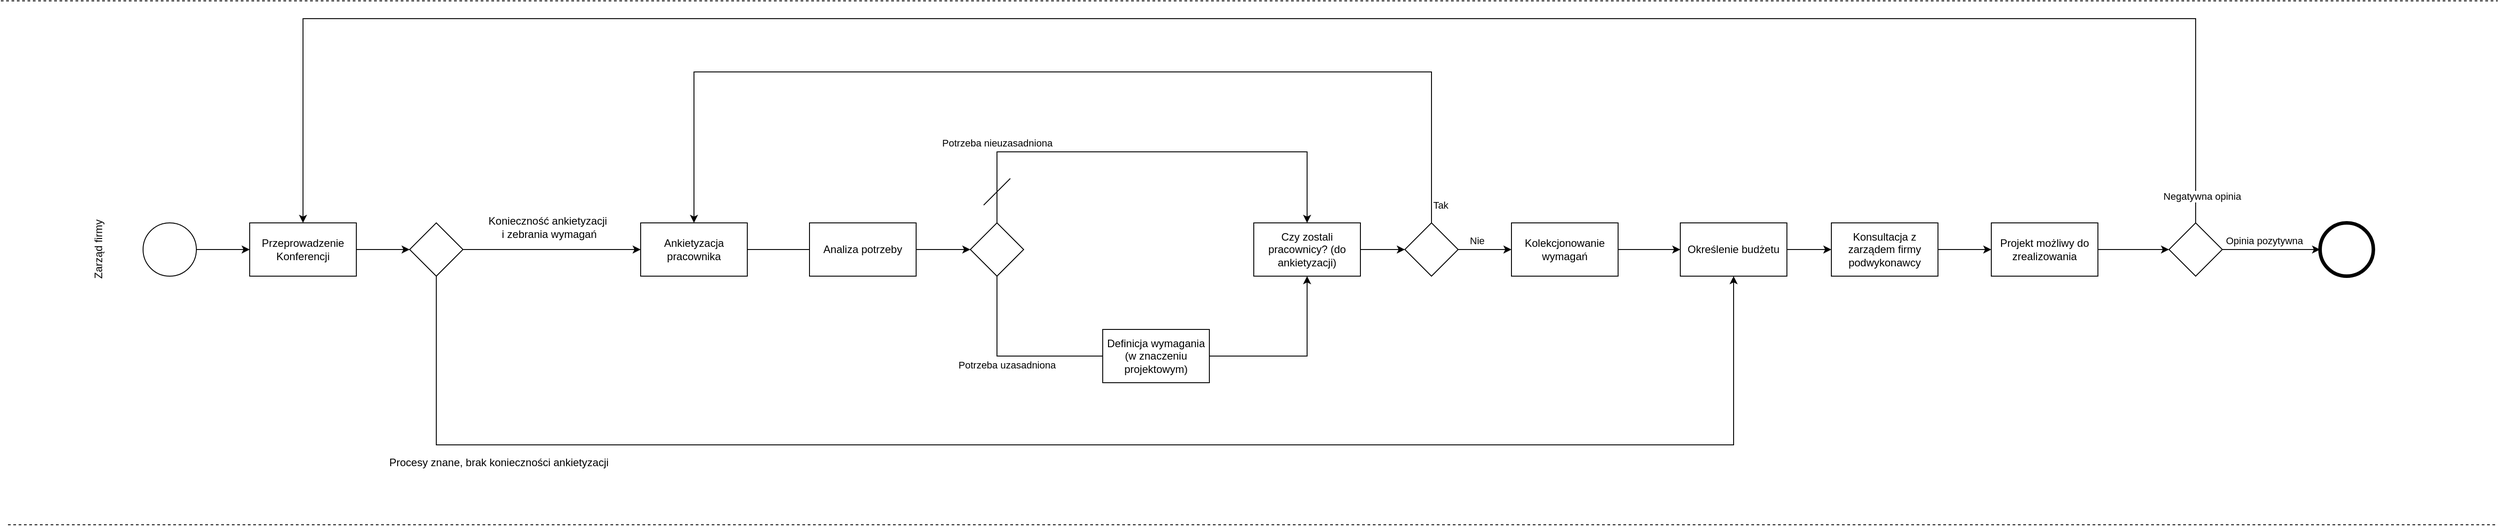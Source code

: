 <mxfile>
    <diagram id="F-tb36YVT-pgPO1c2nSs" name="Page-1">
        <mxGraphModel dx="1590" dy="5669" grid="1" gridSize="10" guides="1" tooltips="1" connect="1" arrows="1" fold="1" page="1" pageScale="1" pageWidth="3300" pageHeight="4681" math="0" shadow="0">
            <root>
                <mxCell id="0"/>
                <mxCell id="1" parent="0"/>
                <mxCell id="18" style="edgeStyle=none;html=1;" parent="1" source="4" edge="1">
                    <mxGeometry relative="1" as="geometry">
                        <mxPoint x="960" y="230" as="targetPoint"/>
                    </mxGeometry>
                </mxCell>
                <mxCell id="4" value="Ankietyzacja pracownika" style="whiteSpace=wrap;html=1;" parent="1" vertex="1">
                    <mxGeometry x="730" y="200" width="120" height="60" as="geometry"/>
                </mxCell>
                <mxCell id="5" value="Zarząd firmy" style="text;html=1;align=center;verticalAlign=middle;resizable=0;points=[];autosize=1;strokeColor=none;fillColor=none;rotation=-90;" parent="1" vertex="1">
                    <mxGeometry x="80" y="220" width="80" height="20" as="geometry"/>
                </mxCell>
                <mxCell id="10" value="" style="endArrow=none;dashed=1;html=1;" parent="1" edge="1">
                    <mxGeometry width="50" height="50" relative="1" as="geometry">
                        <mxPoint x="18" y="540" as="sourcePoint"/>
                        <mxPoint x="2820" y="540" as="targetPoint"/>
                    </mxGeometry>
                </mxCell>
                <mxCell id="11" value="" style="endArrow=none;dashed=1;html=1;" parent="1" edge="1">
                    <mxGeometry width="50" height="50" relative="1" as="geometry">
                        <mxPoint x="10" y="-50" as="sourcePoint"/>
                        <mxPoint x="2820" y="-50" as="targetPoint"/>
                    </mxGeometry>
                </mxCell>
                <mxCell id="21" style="edgeStyle=none;html=1;entryX=0;entryY=0.5;entryDx=0;entryDy=0;" parent="1" source="19" target="20" edge="1">
                    <mxGeometry relative="1" as="geometry"/>
                </mxCell>
                <mxCell id="19" value="Analiza potrzeby" style="rounded=0;whiteSpace=wrap;html=1;" parent="1" vertex="1">
                    <mxGeometry x="920" y="200" width="120" height="60" as="geometry"/>
                </mxCell>
                <mxCell id="20" value="" style="rhombus;whiteSpace=wrap;html=1;" parent="1" vertex="1">
                    <mxGeometry x="1101" y="200" width="60" height="60" as="geometry"/>
                </mxCell>
                <mxCell id="31" style="edgeStyle=none;rounded=0;html=1;entryX=0.5;entryY=1;entryDx=0;entryDy=0;" parent="1" source="24" target="29" edge="1">
                    <mxGeometry relative="1" as="geometry">
                        <Array as="points">
                            <mxPoint x="1480" y="350"/>
                        </Array>
                    </mxGeometry>
                </mxCell>
                <mxCell id="24" value="Definicja wymagania (w znaczeniu projektowym)" style="rounded=0;whiteSpace=wrap;html=1;" parent="1" vertex="1">
                    <mxGeometry x="1250" y="320" width="120" height="60" as="geometry"/>
                </mxCell>
                <mxCell id="25" value="" style="endArrow=none;html=1;rounded=0;entryX=0.5;entryY=1;entryDx=0;entryDy=0;exitX=0;exitY=0.5;exitDx=0;exitDy=0;" parent="1" source="24" target="20" edge="1">
                    <mxGeometry width="50" height="50" relative="1" as="geometry">
                        <mxPoint x="1070" y="330" as="sourcePoint"/>
                        <mxPoint x="1120" y="280" as="targetPoint"/>
                        <Array as="points">
                            <mxPoint x="1131" y="350"/>
                        </Array>
                    </mxGeometry>
                </mxCell>
                <mxCell id="34" value="Potrzeba uzasadniona" style="edgeLabel;html=1;align=center;verticalAlign=middle;resizable=0;points=[];" parent="25" vertex="1" connectable="0">
                    <mxGeometry x="-0.14" y="2" relative="1" as="geometry">
                        <mxPoint x="-18" y="8" as="offset"/>
                    </mxGeometry>
                </mxCell>
                <mxCell id="28" value="" style="group" parent="1" vertex="1" connectable="0">
                    <mxGeometry x="1116" y="120" width="30" height="60" as="geometry"/>
                </mxCell>
                <mxCell id="27" value="" style="endArrow=none;html=1;rounded=0;" parent="28" edge="1">
                    <mxGeometry width="50" height="50" relative="1" as="geometry">
                        <mxPoint y="60" as="sourcePoint"/>
                        <mxPoint x="30" y="30" as="targetPoint"/>
                    </mxGeometry>
                </mxCell>
                <mxCell id="32" style="edgeStyle=none;rounded=0;html=1;entryX=0.5;entryY=0;entryDx=0;entryDy=0;exitX=0.5;exitY=0;exitDx=0;exitDy=0;" parent="1" source="42" target="4" edge="1">
                    <mxGeometry relative="1" as="geometry">
                        <Array as="points">
                            <mxPoint x="1620" y="30"/>
                            <mxPoint x="1570" y="30"/>
                            <mxPoint x="790" y="30"/>
                            <mxPoint x="790" y="180"/>
                        </Array>
                        <mxPoint x="780" y="200" as="targetPoint"/>
                    </mxGeometry>
                </mxCell>
                <mxCell id="47" value="Tak" style="edgeLabel;html=1;align=center;verticalAlign=middle;resizable=0;points=[];" parent="32" vertex="1" connectable="0">
                    <mxGeometry x="-0.549" y="2" relative="1" as="geometry">
                        <mxPoint x="104" y="148" as="offset"/>
                    </mxGeometry>
                </mxCell>
                <mxCell id="44" style="edgeStyle=none;rounded=0;html=1;entryX=0;entryY=0.5;entryDx=0;entryDy=0;" parent="1" source="29" target="42" edge="1">
                    <mxGeometry relative="1" as="geometry"/>
                </mxCell>
                <mxCell id="29" value="Czy zostali pracownicy? (do ankietyzacji)" style="rounded=0;whiteSpace=wrap;html=1;" parent="1" vertex="1">
                    <mxGeometry x="1420" y="200" width="120" height="60" as="geometry"/>
                </mxCell>
                <mxCell id="30" value="" style="endArrow=classic;html=1;rounded=0;exitX=0.5;exitY=0;exitDx=0;exitDy=0;entryX=0.5;entryY=0;entryDx=0;entryDy=0;" parent="1" source="20" target="29" edge="1">
                    <mxGeometry width="50" height="50" relative="1" as="geometry">
                        <mxPoint x="1130" y="180" as="sourcePoint"/>
                        <mxPoint x="1180" y="130" as="targetPoint"/>
                        <Array as="points">
                            <mxPoint x="1131" y="120"/>
                            <mxPoint x="1480" y="120"/>
                        </Array>
                    </mxGeometry>
                </mxCell>
                <mxCell id="35" value="Potrzeba nieuzasadniona" style="edgeLabel;html=1;align=center;verticalAlign=middle;resizable=0;points=[];" parent="30" vertex="1" connectable="0">
                    <mxGeometry x="-0.136" y="1" relative="1" as="geometry">
                        <mxPoint x="-140" y="-9" as="offset"/>
                    </mxGeometry>
                </mxCell>
                <mxCell id="39" style="edgeStyle=none;rounded=0;html=1;exitX=1;exitY=0.5;exitDx=0;exitDy=0;entryX=0;entryY=0.5;entryDx=0;entryDy=0;" parent="1" source="2" target="38" edge="1">
                    <mxGeometry relative="1" as="geometry">
                        <mxPoint x="430" y="230" as="targetPoint"/>
                    </mxGeometry>
                </mxCell>
                <mxCell id="2" value="Przeprowadzenie Konferencji" style="rounded=0;whiteSpace=wrap;html=1;container=0;" parent="1" vertex="1">
                    <mxGeometry x="290" y="200" width="120" height="60" as="geometry"/>
                </mxCell>
                <mxCell id="8" style="edgeStyle=none;html=1;entryX=0;entryY=0.5;entryDx=0;entryDy=0;startArrow=none;" parent="1" source="68" target="2" edge="1">
                    <mxGeometry relative="1" as="geometry">
                        <mxPoint x="170.0" y="230" as="sourcePoint"/>
                    </mxGeometry>
                </mxCell>
                <mxCell id="40" style="edgeStyle=none;rounded=0;html=1;exitX=1;exitY=0.5;exitDx=0;exitDy=0;entryX=0;entryY=0.5;entryDx=0;entryDy=0;" parent="1" source="38" target="4" edge="1">
                    <mxGeometry relative="1" as="geometry"/>
                </mxCell>
                <mxCell id="43" style="edgeStyle=none;rounded=0;html=1;exitX=0.5;exitY=1;exitDx=0;exitDy=0;" parent="1" source="38" target="73" edge="1">
                    <mxGeometry relative="1" as="geometry">
                        <mxPoint x="1800" y="380" as="targetPoint"/>
                        <Array as="points">
                            <mxPoint x="500" y="450"/>
                            <mxPoint x="1960" y="450"/>
                        </Array>
                    </mxGeometry>
                </mxCell>
                <mxCell id="38" value="" style="rhombus;whiteSpace=wrap;html=1;" parent="1" vertex="1">
                    <mxGeometry x="470" y="200" width="60" height="60" as="geometry"/>
                </mxCell>
                <mxCell id="41" value="Konieczność ankietyzacji&lt;br&gt;&amp;nbsp;i zebrania wymagań" style="text;html=1;align=center;verticalAlign=middle;resizable=0;points=[];autosize=1;strokeColor=none;fillColor=none;" parent="1" vertex="1">
                    <mxGeometry x="550" y="190" width="150" height="30" as="geometry"/>
                </mxCell>
                <mxCell id="48" style="edgeStyle=none;rounded=0;html=1;" parent="1" source="42" edge="1">
                    <mxGeometry relative="1" as="geometry">
                        <mxPoint x="1710" y="230" as="targetPoint"/>
                    </mxGeometry>
                </mxCell>
                <mxCell id="49" value="Nie" style="edgeLabel;html=1;align=center;verticalAlign=middle;resizable=0;points=[];" parent="48" vertex="1" connectable="0">
                    <mxGeometry x="-0.417" relative="1" as="geometry">
                        <mxPoint x="3" y="-10" as="offset"/>
                    </mxGeometry>
                </mxCell>
                <mxCell id="42" value="" style="rhombus;whiteSpace=wrap;html=1;" parent="1" vertex="1">
                    <mxGeometry x="1590" y="200" width="60" height="60" as="geometry"/>
                </mxCell>
                <mxCell id="46" value="Procesy znane, brak konieczności ankietyzacji" style="text;html=1;align=center;verticalAlign=middle;resizable=0;points=[];autosize=1;strokeColor=none;fillColor=none;" parent="1" vertex="1">
                    <mxGeometry x="440" y="460" width="260" height="20" as="geometry"/>
                </mxCell>
                <mxCell id="51" style="edgeStyle=none;rounded=0;html=1;entryX=0;entryY=0.5;entryDx=0;entryDy=0;" parent="1" source="50" target="73" edge="1">
                    <mxGeometry relative="1" as="geometry">
                        <mxPoint x="1890" y="230" as="targetPoint"/>
                    </mxGeometry>
                </mxCell>
                <mxCell id="50" value="Kolekcjonowanie wymagań" style="rounded=0;whiteSpace=wrap;html=1;" parent="1" vertex="1">
                    <mxGeometry x="1710" y="200" width="120" height="60" as="geometry"/>
                </mxCell>
                <mxCell id="58" style="edgeStyle=none;rounded=0;html=1;" parent="1" source="57" target="59" edge="1">
                    <mxGeometry relative="1" as="geometry">
                        <mxPoint x="2270" y="230" as="targetPoint"/>
                    </mxGeometry>
                </mxCell>
                <mxCell id="57" value="Konsultacja z zarządem firmy podwykonawcy" style="rounded=0;whiteSpace=wrap;html=1;" parent="1" vertex="1">
                    <mxGeometry x="2070" y="200" width="120" height="60" as="geometry"/>
                </mxCell>
                <mxCell id="60" style="edgeStyle=none;rounded=0;html=1;entryX=0;entryY=0.5;entryDx=0;entryDy=0;" parent="1" source="59" target="62" edge="1">
                    <mxGeometry relative="1" as="geometry">
                        <mxPoint x="2450" y="230" as="targetPoint"/>
                    </mxGeometry>
                </mxCell>
                <mxCell id="59" value="Projekt możliwy do zrealizowania" style="rounded=0;whiteSpace=wrap;html=1;" parent="1" vertex="1">
                    <mxGeometry x="2250" y="200" width="120" height="60" as="geometry"/>
                </mxCell>
                <mxCell id="63" style="edgeStyle=none;rounded=0;html=1;entryX=0.5;entryY=0;entryDx=0;entryDy=0;exitX=0.5;exitY=0;exitDx=0;exitDy=0;" parent="1" source="62" target="2" edge="1">
                    <mxGeometry relative="1" as="geometry">
                        <mxPoint x="350" y="-30" as="targetPoint"/>
                        <Array as="points">
                            <mxPoint x="2480" y="-30"/>
                            <mxPoint x="350" y="-30"/>
                        </Array>
                    </mxGeometry>
                </mxCell>
                <mxCell id="64" value="Negatywna opinia" style="edgeLabel;html=1;align=center;verticalAlign=middle;resizable=0;points=[];" parent="63" vertex="1" connectable="0">
                    <mxGeometry x="-0.321" y="5" relative="1" as="geometry">
                        <mxPoint x="656" y="195" as="offset"/>
                    </mxGeometry>
                </mxCell>
                <mxCell id="65" style="edgeStyle=none;rounded=0;html=1;entryX=0;entryY=0.5;entryDx=0;entryDy=0;" parent="1" source="62" target="66" edge="1">
                    <mxGeometry relative="1" as="geometry">
                        <mxPoint x="2620" y="230" as="targetPoint"/>
                    </mxGeometry>
                </mxCell>
                <mxCell id="67" value="Opinia pozytywna" style="edgeLabel;html=1;align=center;verticalAlign=middle;resizable=0;points=[];" parent="65" vertex="1" connectable="0">
                    <mxGeometry x="-0.389" relative="1" as="geometry">
                        <mxPoint x="13" y="-10" as="offset"/>
                    </mxGeometry>
                </mxCell>
                <mxCell id="62" value="" style="rhombus;whiteSpace=wrap;html=1;" parent="1" vertex="1">
                    <mxGeometry x="2450" y="200" width="60" height="60" as="geometry"/>
                </mxCell>
                <mxCell id="66" value="" style="ellipse;whiteSpace=wrap;html=1;aspect=fixed;strokeWidth=4;" parent="1" vertex="1">
                    <mxGeometry x="2620" y="200" width="60" height="60" as="geometry"/>
                </mxCell>
                <mxCell id="74" style="edgeStyle=none;rounded=0;html=1;entryX=0;entryY=0.5;entryDx=0;entryDy=0;" parent="1" source="73" target="57" edge="1">
                    <mxGeometry relative="1" as="geometry">
                        <mxPoint x="1920" y="320" as="targetPoint"/>
                    </mxGeometry>
                </mxCell>
                <mxCell id="73" value="Określenie budżetu" style="rounded=0;whiteSpace=wrap;html=1;" parent="1" vertex="1">
                    <mxGeometry x="1900" y="200" width="120" height="60" as="geometry"/>
                </mxCell>
                <mxCell id="68" value="" style="ellipse;whiteSpace=wrap;html=1;aspect=fixed;strokeWidth=1;" parent="1" vertex="1">
                    <mxGeometry x="170" y="200" width="60" height="60" as="geometry"/>
                </mxCell>
            </root>
        </mxGraphModel>
    </diagram>
</mxfile>